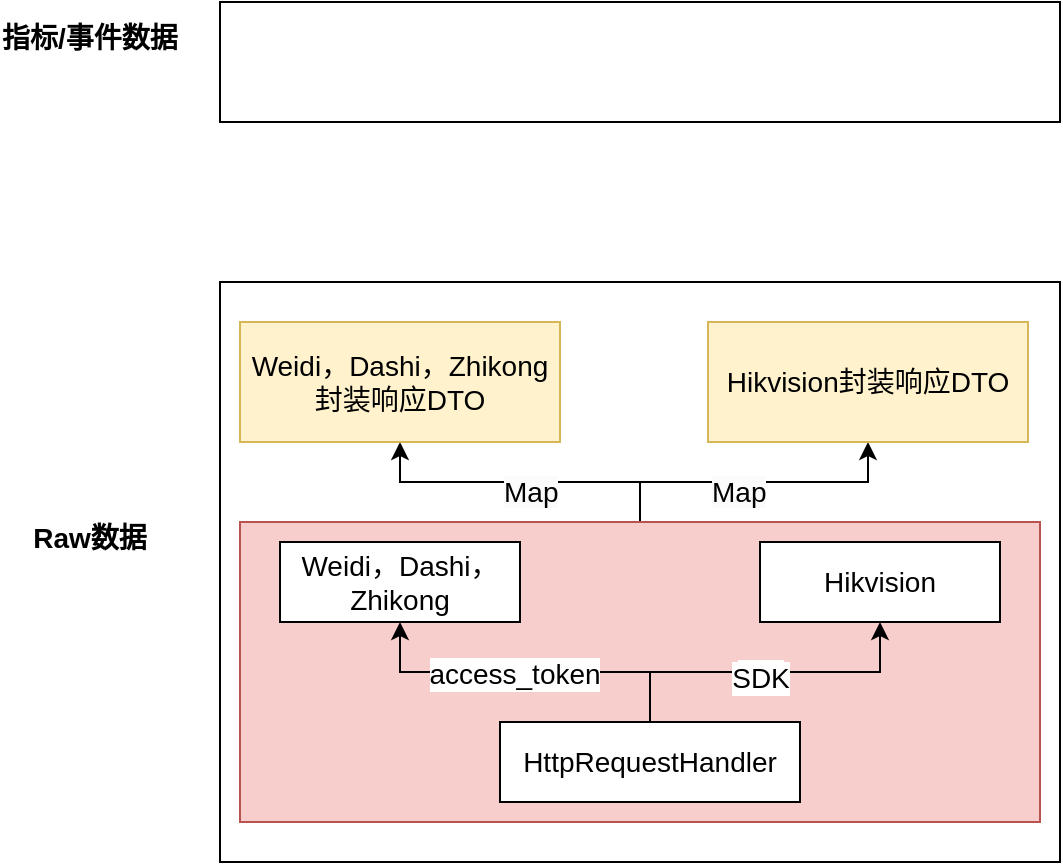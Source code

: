 <mxfile version="23.1.1" type="github">
  <diagram name="第 1 页" id="bxPdd4m5XbWyl-8YQd8G">
    <mxGraphModel dx="794" dy="466" grid="1" gridSize="10" guides="1" tooltips="1" connect="1" arrows="1" fold="1" page="1" pageScale="1" pageWidth="827" pageHeight="1169" math="0" shadow="0">
      <root>
        <mxCell id="0" />
        <mxCell id="1" parent="0" />
        <mxCell id="ix-okHhNT_fr67MZQMGr-15" value="" style="rounded=0;whiteSpace=wrap;html=1;" vertex="1" parent="1">
          <mxGeometry x="170" y="360" width="420" height="290" as="geometry" />
        </mxCell>
        <mxCell id="ix-okHhNT_fr67MZQMGr-7" style="edgeStyle=orthogonalEdgeStyle;rounded=0;orthogonalLoop=1;jettySize=auto;html=1;entryX=0.5;entryY=1;entryDx=0;entryDy=0;" edge="1" parent="1" source="ix-okHhNT_fr67MZQMGr-1" target="ix-okHhNT_fr67MZQMGr-6">
          <mxGeometry relative="1" as="geometry" />
        </mxCell>
        <mxCell id="ix-okHhNT_fr67MZQMGr-11" style="edgeStyle=orthogonalEdgeStyle;rounded=0;orthogonalLoop=1;jettySize=auto;html=1;entryX=0.5;entryY=1;entryDx=0;entryDy=0;" edge="1" parent="1" source="ix-okHhNT_fr67MZQMGr-1" target="ix-okHhNT_fr67MZQMGr-10">
          <mxGeometry relative="1" as="geometry" />
        </mxCell>
        <mxCell id="ix-okHhNT_fr67MZQMGr-1" value="" style="rounded=0;whiteSpace=wrap;html=1;fillColor=#f8cecc;strokeColor=#b85450;" vertex="1" parent="1">
          <mxGeometry x="180" y="480" width="400" height="150" as="geometry" />
        </mxCell>
        <mxCell id="z2rKa9DiDiB4eXZI61HK-4" style="edgeStyle=orthogonalEdgeStyle;rounded=0;orthogonalLoop=1;jettySize=auto;html=1;entryX=0.5;entryY=1;entryDx=0;entryDy=0;" parent="1" source="z2rKa9DiDiB4eXZI61HK-1" target="z2rKa9DiDiB4eXZI61HK-2" edge="1">
          <mxGeometry relative="1" as="geometry" />
        </mxCell>
        <mxCell id="z2rKa9DiDiB4eXZI61HK-6" value="&lt;font style=&quot;font-size: 14px;&quot;&gt;access_token&lt;/font&gt;" style="edgeLabel;html=1;align=center;verticalAlign=middle;resizable=0;points=[];" parent="z2rKa9DiDiB4eXZI61HK-4" vertex="1" connectable="0">
          <mxGeometry x="0.063" y="1" relative="1" as="geometry">
            <mxPoint as="offset" />
          </mxGeometry>
        </mxCell>
        <mxCell id="z2rKa9DiDiB4eXZI61HK-5" style="edgeStyle=orthogonalEdgeStyle;rounded=0;orthogonalLoop=1;jettySize=auto;html=1;" parent="1" source="z2rKa9DiDiB4eXZI61HK-1" target="z2rKa9DiDiB4eXZI61HK-3" edge="1">
          <mxGeometry relative="1" as="geometry" />
        </mxCell>
        <mxCell id="z2rKa9DiDiB4eXZI61HK-7" value="SDK" style="edgeLabel;html=1;align=center;verticalAlign=middle;resizable=0;points=[];" parent="z2rKa9DiDiB4eXZI61HK-5" vertex="1" connectable="0">
          <mxGeometry x="-0.035" relative="1" as="geometry">
            <mxPoint as="offset" />
          </mxGeometry>
        </mxCell>
        <mxCell id="z2rKa9DiDiB4eXZI61HK-8" value="&lt;font style=&quot;font-size: 14px;&quot;&gt;SDK&lt;/font&gt;" style="edgeLabel;html=1;align=center;verticalAlign=middle;resizable=0;points=[];" parent="z2rKa9DiDiB4eXZI61HK-5" vertex="1" connectable="0">
          <mxGeometry x="-0.035" y="-3" relative="1" as="geometry">
            <mxPoint as="offset" />
          </mxGeometry>
        </mxCell>
        <mxCell id="z2rKa9DiDiB4eXZI61HK-1" value="&lt;font style=&quot;font-size: 14px;&quot;&gt;HttpRequestHandler&lt;/font&gt;" style="rounded=0;whiteSpace=wrap;html=1;" parent="1" vertex="1">
          <mxGeometry x="310" y="580" width="150" height="40" as="geometry" />
        </mxCell>
        <mxCell id="z2rKa9DiDiB4eXZI61HK-2" value="&lt;font style=&quot;font-size: 14px;&quot;&gt;Weidi，Dashi，Zhikong&lt;/font&gt;" style="rounded=0;whiteSpace=wrap;html=1;" parent="1" vertex="1">
          <mxGeometry x="200" y="490" width="120" height="40" as="geometry" />
        </mxCell>
        <mxCell id="z2rKa9DiDiB4eXZI61HK-3" value="&lt;font style=&quot;font-size: 14px;&quot;&gt;Hikvision&lt;/font&gt;" style="rounded=0;whiteSpace=wrap;html=1;" parent="1" vertex="1">
          <mxGeometry x="440" y="490" width="120" height="40" as="geometry" />
        </mxCell>
        <mxCell id="ix-okHhNT_fr67MZQMGr-2" value="&lt;font style=&quot;font-size: 14px;&quot;&gt;Raw数据&lt;/font&gt;" style="text;html=1;strokeColor=none;fillColor=none;align=center;verticalAlign=middle;whiteSpace=wrap;rounded=0;fontStyle=1" vertex="1" parent="1">
          <mxGeometry x="70" y="470" width="70" height="35" as="geometry" />
        </mxCell>
        <mxCell id="ix-okHhNT_fr67MZQMGr-3" value="&lt;span style=&quot;font-size: 14px;&quot;&gt;指标/事件数据&lt;/span&gt;" style="text;html=1;strokeColor=none;fillColor=none;align=center;verticalAlign=middle;whiteSpace=wrap;rounded=0;fontStyle=1" vertex="1" parent="1">
          <mxGeometry x="60" y="220" width="90" height="35" as="geometry" />
        </mxCell>
        <mxCell id="ix-okHhNT_fr67MZQMGr-6" value="&lt;font style=&quot;font-size: 14px;&quot;&gt;Weidi，Dashi，Zhikong封装响应DTO&lt;/font&gt;" style="rounded=0;whiteSpace=wrap;html=1;fillColor=#fff2cc;strokeColor=#d6b656;" vertex="1" parent="1">
          <mxGeometry x="180" y="380" width="160" height="60" as="geometry" />
        </mxCell>
        <mxCell id="ix-okHhNT_fr67MZQMGr-8" value="&lt;span style=&quot;color: rgb(0, 0, 0); font-family: Helvetica; font-size: 14px; font-style: normal; font-variant-ligatures: normal; font-variant-caps: normal; letter-spacing: normal; orphans: 2; text-align: center; text-indent: 0px; text-transform: none; widows: 2; word-spacing: 0px; -webkit-text-stroke-width: 0px; background-color: rgb(251, 251, 251); text-decoration-thickness: initial; text-decoration-style: initial; text-decoration-color: initial; float: none; display: inline !important;&quot;&gt;Map&lt;/span&gt;" style="text;whiteSpace=wrap;html=1;fontStyle=0" vertex="1" parent="1">
          <mxGeometry x="310" y="450" width="30" height="30" as="geometry" />
        </mxCell>
        <mxCell id="ix-okHhNT_fr67MZQMGr-10" value="&lt;font style=&quot;font-size: 14px;&quot;&gt;Hikvision封装响应DTO&lt;/font&gt;" style="rounded=0;whiteSpace=wrap;html=1;fillColor=#fff2cc;strokeColor=#d6b656;" vertex="1" parent="1">
          <mxGeometry x="414" y="380" width="160" height="60" as="geometry" />
        </mxCell>
        <mxCell id="ix-okHhNT_fr67MZQMGr-14" value="&lt;span style=&quot;color: rgb(0, 0, 0); font-family: Helvetica; font-size: 14px; font-style: normal; font-variant-ligatures: normal; font-variant-caps: normal; letter-spacing: normal; orphans: 2; text-align: center; text-indent: 0px; text-transform: none; widows: 2; word-spacing: 0px; -webkit-text-stroke-width: 0px; background-color: rgb(251, 251, 251); text-decoration-thickness: initial; text-decoration-style: initial; text-decoration-color: initial; float: none; display: inline !important;&quot;&gt;Map&lt;/span&gt;" style="text;whiteSpace=wrap;html=1;fontStyle=0" vertex="1" parent="1">
          <mxGeometry x="414" y="450" width="30" height="30" as="geometry" />
        </mxCell>
        <mxCell id="ix-okHhNT_fr67MZQMGr-16" value="" style="rounded=0;whiteSpace=wrap;html=1;" vertex="1" parent="1">
          <mxGeometry x="170" y="220" width="420" height="60" as="geometry" />
        </mxCell>
      </root>
    </mxGraphModel>
  </diagram>
</mxfile>
